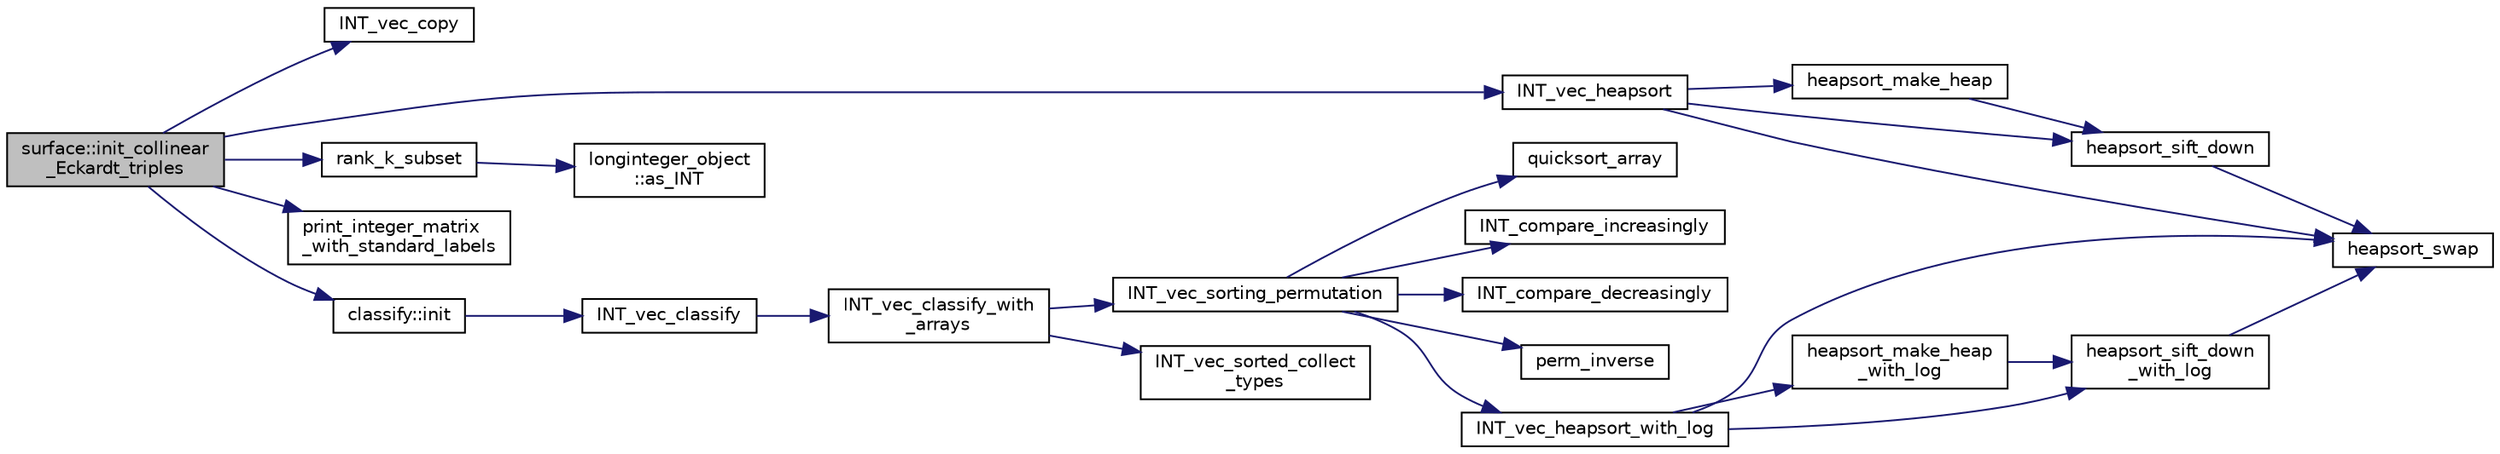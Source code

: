 digraph "surface::init_collinear_Eckardt_triples"
{
  edge [fontname="Helvetica",fontsize="10",labelfontname="Helvetica",labelfontsize="10"];
  node [fontname="Helvetica",fontsize="10",shape=record];
  rankdir="LR";
  Node2914 [label="surface::init_collinear\l_Eckardt_triples",height=0.2,width=0.4,color="black", fillcolor="grey75", style="filled", fontcolor="black"];
  Node2914 -> Node2915 [color="midnightblue",fontsize="10",style="solid",fontname="Helvetica"];
  Node2915 [label="INT_vec_copy",height=0.2,width=0.4,color="black", fillcolor="white", style="filled",URL="$df/dbf/sajeeb_8_c.html#ac2d875e27e009af6ec04d17254d11075"];
  Node2914 -> Node2916 [color="midnightblue",fontsize="10",style="solid",fontname="Helvetica"];
  Node2916 [label="INT_vec_heapsort",height=0.2,width=0.4,color="black", fillcolor="white", style="filled",URL="$d5/de2/foundations_2data__structures_2data__structures_8h.html#a3590ad9987f801fbfc94634300182f39"];
  Node2916 -> Node2917 [color="midnightblue",fontsize="10",style="solid",fontname="Helvetica"];
  Node2917 [label="heapsort_make_heap",height=0.2,width=0.4,color="black", fillcolor="white", style="filled",URL="$d4/dd7/sorting_8_c.html#a42f24453d7d77eeb1338ebd1a13cfdbb"];
  Node2917 -> Node2918 [color="midnightblue",fontsize="10",style="solid",fontname="Helvetica"];
  Node2918 [label="heapsort_sift_down",height=0.2,width=0.4,color="black", fillcolor="white", style="filled",URL="$d4/dd7/sorting_8_c.html#a65cbb1a6a3f01f511673705437ddc18b"];
  Node2918 -> Node2919 [color="midnightblue",fontsize="10",style="solid",fontname="Helvetica"];
  Node2919 [label="heapsort_swap",height=0.2,width=0.4,color="black", fillcolor="white", style="filled",URL="$d4/dd7/sorting_8_c.html#a8f048362e6065297b19b6975bcbbfcc6"];
  Node2916 -> Node2919 [color="midnightblue",fontsize="10",style="solid",fontname="Helvetica"];
  Node2916 -> Node2918 [color="midnightblue",fontsize="10",style="solid",fontname="Helvetica"];
  Node2914 -> Node2920 [color="midnightblue",fontsize="10",style="solid",fontname="Helvetica"];
  Node2920 [label="rank_k_subset",height=0.2,width=0.4,color="black", fillcolor="white", style="filled",URL="$d2/d7c/combinatorics_8_c.html#a8ec9127fb82ee9dfa337c897c7060a57"];
  Node2920 -> Node2921 [color="midnightblue",fontsize="10",style="solid",fontname="Helvetica"];
  Node2921 [label="longinteger_object\l::as_INT",height=0.2,width=0.4,color="black", fillcolor="white", style="filled",URL="$dd/d7e/classlonginteger__object.html#afb992d4679a6741acc63c8bcba27971e"];
  Node2914 -> Node2922 [color="midnightblue",fontsize="10",style="solid",fontname="Helvetica"];
  Node2922 [label="print_integer_matrix\l_with_standard_labels",height=0.2,width=0.4,color="black", fillcolor="white", style="filled",URL="$d5/db4/io__and__os_8h.html#ad39c343d865ff89a5aad3c689280ad09"];
  Node2914 -> Node2923 [color="midnightblue",fontsize="10",style="solid",fontname="Helvetica"];
  Node2923 [label="classify::init",height=0.2,width=0.4,color="black", fillcolor="white", style="filled",URL="$d9/d43/classclassify.html#afc24c64267d646d1f83ea39a7c66bde3"];
  Node2923 -> Node2924 [color="midnightblue",fontsize="10",style="solid",fontname="Helvetica"];
  Node2924 [label="INT_vec_classify",height=0.2,width=0.4,color="black", fillcolor="white", style="filled",URL="$d5/de2/foundations_2data__structures_2data__structures_8h.html#ad4176bee048e4f036f8b9d6dd986e0f9"];
  Node2924 -> Node2925 [color="midnightblue",fontsize="10",style="solid",fontname="Helvetica"];
  Node2925 [label="INT_vec_classify_with\l_arrays",height=0.2,width=0.4,color="black", fillcolor="white", style="filled",URL="$d4/dd7/sorting_8_c.html#a1b3700c1d369b8a37593a1c2f31cc9d7"];
  Node2925 -> Node2926 [color="midnightblue",fontsize="10",style="solid",fontname="Helvetica"];
  Node2926 [label="INT_vec_sorting_permutation",height=0.2,width=0.4,color="black", fillcolor="white", style="filled",URL="$d4/dd7/sorting_8_c.html#a10768733e01e8c9ded3c886e6ddb671e"];
  Node2926 -> Node2927 [color="midnightblue",fontsize="10",style="solid",fontname="Helvetica"];
  Node2927 [label="quicksort_array",height=0.2,width=0.4,color="black", fillcolor="white", style="filled",URL="$d4/dd7/sorting_8_c.html#a660db9b0f6bc8a01353f32f3e02638f6"];
  Node2926 -> Node2928 [color="midnightblue",fontsize="10",style="solid",fontname="Helvetica"];
  Node2928 [label="INT_compare_increasingly",height=0.2,width=0.4,color="black", fillcolor="white", style="filled",URL="$d4/dd7/sorting_8_c.html#a53c48a8669e34ab2171690080d493f31"];
  Node2926 -> Node2929 [color="midnightblue",fontsize="10",style="solid",fontname="Helvetica"];
  Node2929 [label="INT_compare_decreasingly",height=0.2,width=0.4,color="black", fillcolor="white", style="filled",URL="$d4/dd7/sorting_8_c.html#a41cf7fa2b53a8f12d60971a71ba96a66"];
  Node2926 -> Node2930 [color="midnightblue",fontsize="10",style="solid",fontname="Helvetica"];
  Node2930 [label="perm_inverse",height=0.2,width=0.4,color="black", fillcolor="white", style="filled",URL="$d2/d7c/combinatorics_8_c.html#ab7f02d1e2e257e1118eae354ab16d447"];
  Node2926 -> Node2931 [color="midnightblue",fontsize="10",style="solid",fontname="Helvetica"];
  Node2931 [label="INT_vec_heapsort_with_log",height=0.2,width=0.4,color="black", fillcolor="white", style="filled",URL="$d4/dd7/sorting_8_c.html#a9d838c341cd204ed79499960a8ed393d"];
  Node2931 -> Node2932 [color="midnightblue",fontsize="10",style="solid",fontname="Helvetica"];
  Node2932 [label="heapsort_make_heap\l_with_log",height=0.2,width=0.4,color="black", fillcolor="white", style="filled",URL="$d4/dd7/sorting_8_c.html#a100d0747647500480fe5dc76ff98cee5"];
  Node2932 -> Node2933 [color="midnightblue",fontsize="10",style="solid",fontname="Helvetica"];
  Node2933 [label="heapsort_sift_down\l_with_log",height=0.2,width=0.4,color="black", fillcolor="white", style="filled",URL="$d4/dd7/sorting_8_c.html#ac7af225fae479a93d6957f79734ba2a6"];
  Node2933 -> Node2919 [color="midnightblue",fontsize="10",style="solid",fontname="Helvetica"];
  Node2931 -> Node2919 [color="midnightblue",fontsize="10",style="solid",fontname="Helvetica"];
  Node2931 -> Node2933 [color="midnightblue",fontsize="10",style="solid",fontname="Helvetica"];
  Node2925 -> Node2934 [color="midnightblue",fontsize="10",style="solid",fontname="Helvetica"];
  Node2934 [label="INT_vec_sorted_collect\l_types",height=0.2,width=0.4,color="black", fillcolor="white", style="filled",URL="$d4/dd7/sorting_8_c.html#ad0b54ef8fcaf7cce5577c97d1edbf1f5"];
}
